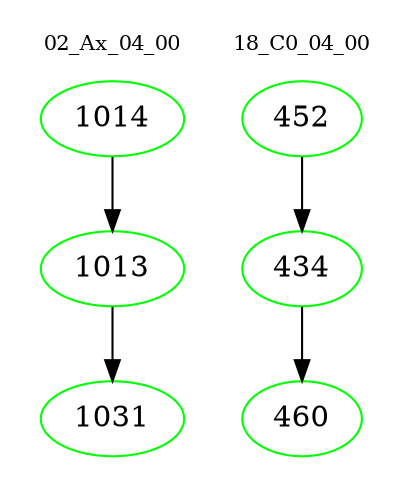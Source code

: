 digraph{
subgraph cluster_0 {
color = white
label = "02_Ax_04_00";
fontsize=10;
T0_1014 [label="1014", color="green"]
T0_1014 -> T0_1013 [color="black"]
T0_1013 [label="1013", color="green"]
T0_1013 -> T0_1031 [color="black"]
T0_1031 [label="1031", color="green"]
}
subgraph cluster_1 {
color = white
label = "18_C0_04_00";
fontsize=10;
T1_452 [label="452", color="green"]
T1_452 -> T1_434 [color="black"]
T1_434 [label="434", color="green"]
T1_434 -> T1_460 [color="black"]
T1_460 [label="460", color="green"]
}
}
